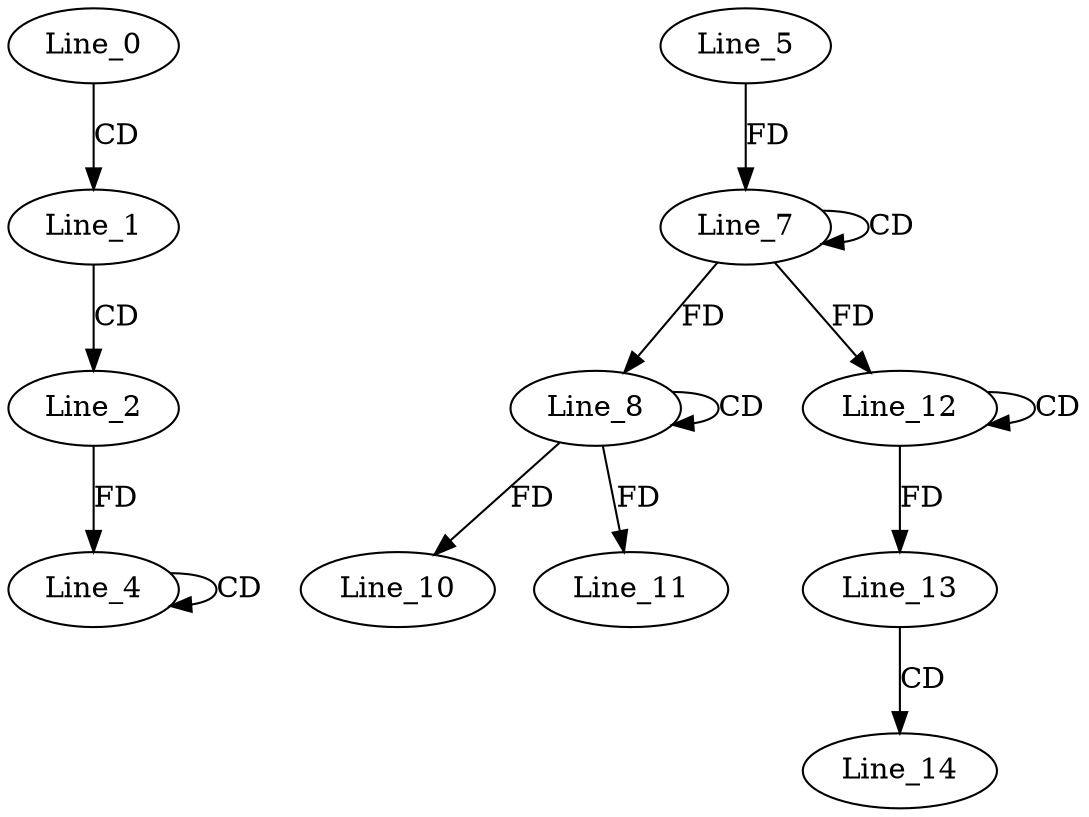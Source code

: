 digraph G {
  Line_0;
  Line_1;
  Line_2;
  Line_4;
  Line_4;
  Line_4;
  Line_7;
  Line_7;
  Line_5;
  Line_8;
  Line_8;
  Line_10;
  Line_11;
  Line_12;
  Line_12;
  Line_13;
  Line_14;
  Line_0 -> Line_1 [ label="CD" ];
  Line_1 -> Line_2 [ label="CD" ];
  Line_4 -> Line_4 [ label="CD" ];
  Line_2 -> Line_4 [ label="FD" ];
  Line_7 -> Line_7 [ label="CD" ];
  Line_5 -> Line_7 [ label="FD" ];
  Line_8 -> Line_8 [ label="CD" ];
  Line_7 -> Line_8 [ label="FD" ];
  Line_8 -> Line_10 [ label="FD" ];
  Line_8 -> Line_11 [ label="FD" ];
  Line_12 -> Line_12 [ label="CD" ];
  Line_7 -> Line_12 [ label="FD" ];
  Line_12 -> Line_13 [ label="FD" ];
  Line_13 -> Line_14 [ label="CD" ];
}
